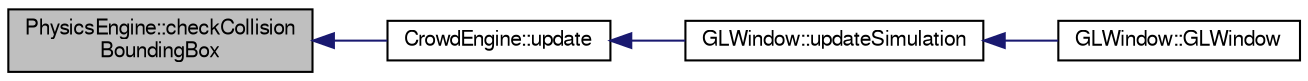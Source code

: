 digraph "PhysicsEngine::checkCollisionBoundingBox"
{
  edge [fontname="FreeSans",fontsize="10",labelfontname="FreeSans",labelfontsize="10"];
  node [fontname="FreeSans",fontsize="10",shape=record];
  rankdir="LR";
  Node1 [label="PhysicsEngine::checkCollision\lBoundingBox",height=0.2,width=0.4,color="black", fillcolor="grey75", style="filled" fontcolor="black"];
  Node1 -> Node2 [dir="back",color="midnightblue",fontsize="10",style="solid",fontname="FreeSans"];
  Node2 [label="CrowdEngine::update",height=0.2,width=0.4,color="black", fillcolor="white", style="filled",URL="$class_crowd_engine.html#a001d4a0d6790344140a1546c84de044e",tooltip="Update the world. "];
  Node2 -> Node3 [dir="back",color="midnightblue",fontsize="10",style="solid",fontname="FreeSans"];
  Node3 [label="GLWindow::updateSimulation",height=0.2,width=0.4,color="black", fillcolor="white", style="filled",URL="$class_g_l_window.html#a0e32095ad99ae2109ad37c2f24f1219b"];
  Node3 -> Node4 [dir="back",color="midnightblue",fontsize="10",style="solid",fontname="FreeSans"];
  Node4 [label="GLWindow::GLWindow",height=0.2,width=0.4,color="black", fillcolor="white", style="filled",URL="$class_g_l_window.html#a8dfc33113be0a86a53ddbea054f75292",tooltip="Constructor for GLWindow. "];
}
